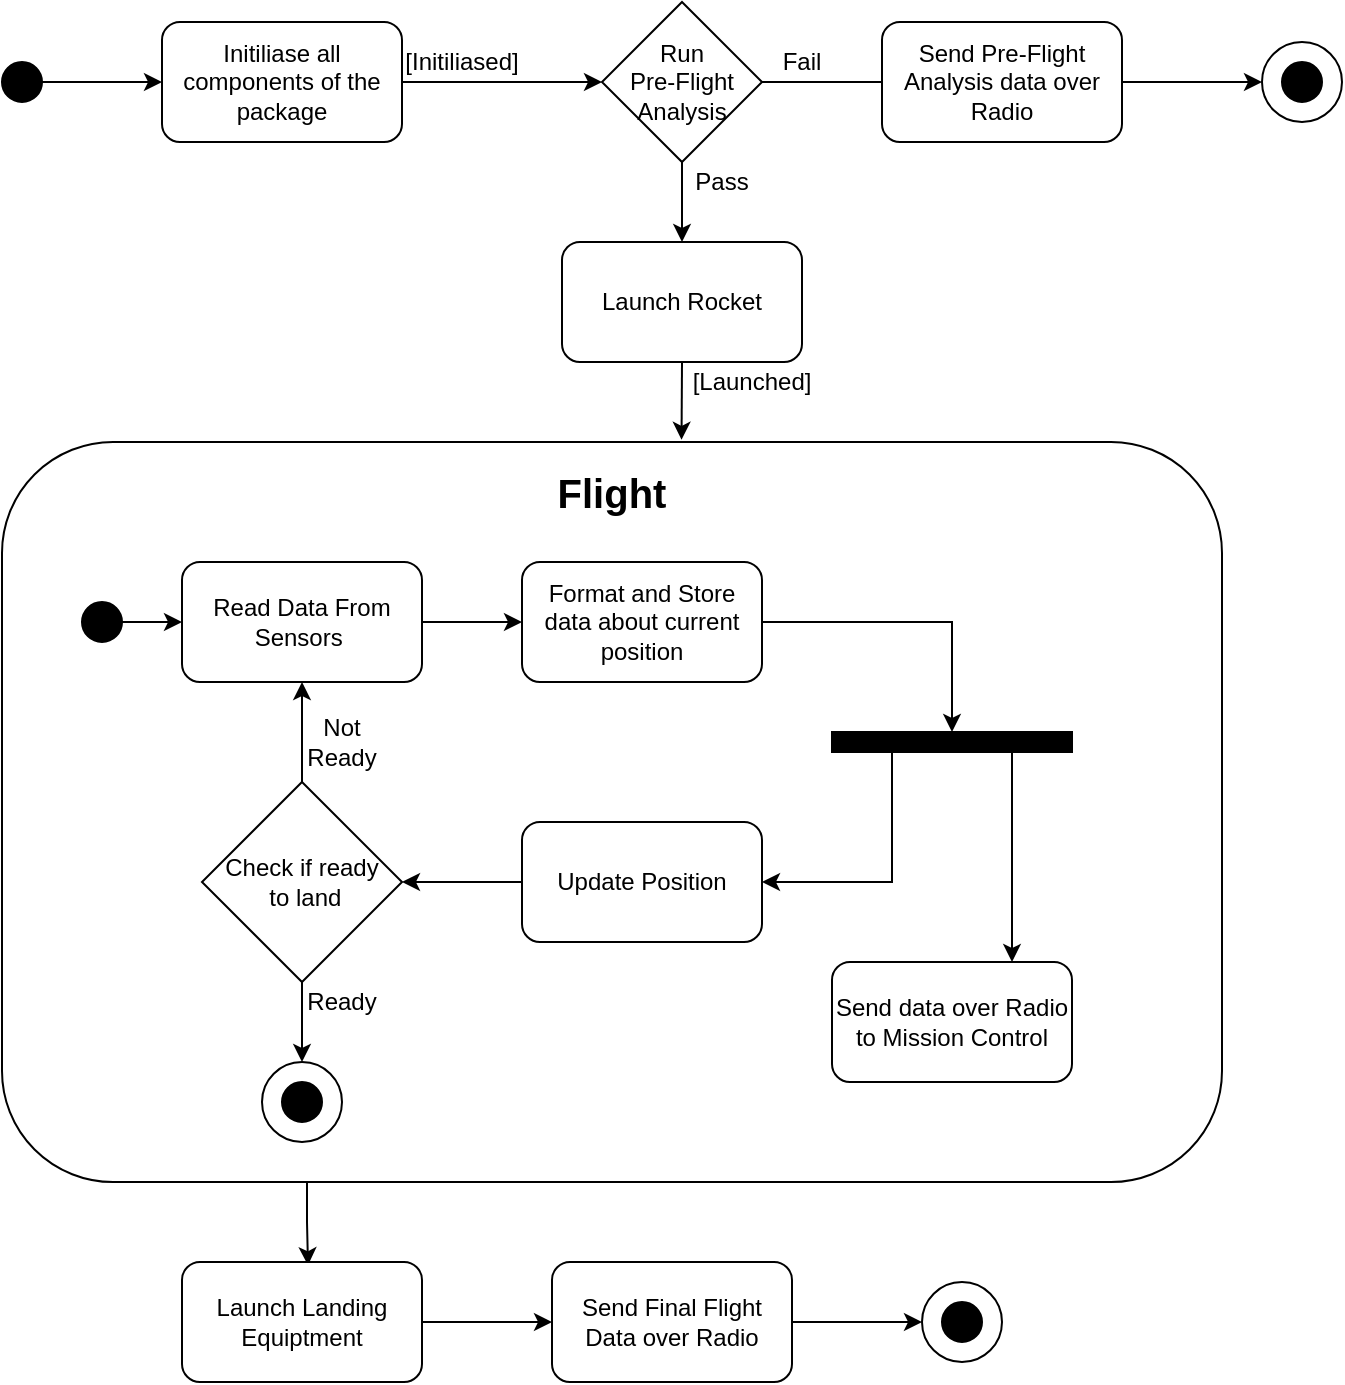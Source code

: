 <mxfile version="13.1.14" type="device"><diagram id="yS_aNqcucyHUDTn_vpQk" name="Page-1"><mxGraphModel dx="2170" dy="970" grid="1" gridSize="10" guides="1" tooltips="1" connect="1" arrows="1" fold="1" page="1" pageScale="1" pageWidth="850" pageHeight="1100" math="0" shadow="0"><root><mxCell id="0"/><mxCell id="1" parent="0"/><mxCell id="UfpehMGr6SqGkFCiVxg8-107" style="edgeStyle=orthogonalEdgeStyle;rounded=0;orthogonalLoop=1;jettySize=auto;html=1;exitX=0.25;exitY=1;exitDx=0;exitDy=0;entryX=0.525;entryY=0.027;entryDx=0;entryDy=0;entryPerimeter=0;" parent="1" source="UfpehMGr6SqGkFCiVxg8-100" target="UfpehMGr6SqGkFCiVxg8-64" edge="1"><mxGeometry relative="1" as="geometry"/></mxCell><mxCell id="UfpehMGr6SqGkFCiVxg8-100" value="" style="rounded=1;whiteSpace=wrap;html=1;fillColor=#FFFFFF;" parent="1" vertex="1"><mxGeometry x="160" y="280" width="610" height="370" as="geometry"/></mxCell><mxCell id="UfpehMGr6SqGkFCiVxg8-7" style="edgeStyle=orthogonalEdgeStyle;rounded=0;orthogonalLoop=1;jettySize=auto;html=1;exitX=1;exitY=0.5;exitDx=0;exitDy=0;entryX=0;entryY=0.5;entryDx=0;entryDy=0;" parent="1" source="UfpehMGr6SqGkFCiVxg8-19" target="UfpehMGr6SqGkFCiVxg8-24" edge="1"><mxGeometry relative="1" as="geometry"><mxPoint x="440" y="100" as="targetPoint"/><mxPoint x="360" y="100" as="sourcePoint"/></mxGeometry></mxCell><mxCell id="UfpehMGr6SqGkFCiVxg8-6" style="edgeStyle=orthogonalEdgeStyle;rounded=0;orthogonalLoop=1;jettySize=auto;html=1;exitX=1;exitY=0.5;exitDx=0;exitDy=0;entryX=0;entryY=0.5;entryDx=0;entryDy=0;" parent="1" source="UfpehMGr6SqGkFCiVxg8-4" target="UfpehMGr6SqGkFCiVxg8-19" edge="1"><mxGeometry relative="1" as="geometry"><mxPoint x="220" y="110" as="targetPoint"/></mxGeometry></mxCell><mxCell id="UfpehMGr6SqGkFCiVxg8-4" value="" style="ellipse;whiteSpace=wrap;html=1;aspect=fixed;fillColor=#000000;" parent="1" vertex="1"><mxGeometry x="160" y="90" width="20" height="20" as="geometry"/></mxCell><mxCell id="UfpehMGr6SqGkFCiVxg8-10" style="edgeStyle=orthogonalEdgeStyle;rounded=0;orthogonalLoop=1;jettySize=auto;html=1;exitX=1;exitY=0.5;exitDx=0;exitDy=0;" parent="1" source="UfpehMGr6SqGkFCiVxg8-24" edge="1"><mxGeometry relative="1" as="geometry"><mxPoint x="640" y="100.0" as="targetPoint"/><mxPoint x="560" y="100" as="sourcePoint"/></mxGeometry></mxCell><mxCell id="UfpehMGr6SqGkFCiVxg8-12" style="edgeStyle=orthogonalEdgeStyle;rounded=0;orthogonalLoop=1;jettySize=auto;html=1;exitX=0.5;exitY=1;exitDx=0;exitDy=0;" parent="1" source="UfpehMGr6SqGkFCiVxg8-24" edge="1"><mxGeometry relative="1" as="geometry"><mxPoint x="500" y="180" as="targetPoint"/><mxPoint x="500" y="130" as="sourcePoint"/></mxGeometry></mxCell><mxCell id="UfpehMGr6SqGkFCiVxg8-9" value="[Initiliased]" style="text;html=1;strokeColor=none;fillColor=none;align=center;verticalAlign=middle;whiteSpace=wrap;rounded=0;" parent="1" vertex="1"><mxGeometry x="370" y="80" width="40" height="20" as="geometry"/></mxCell><mxCell id="UfpehMGr6SqGkFCiVxg8-14" value="Pass" style="text;html=1;strokeColor=none;fillColor=none;align=center;verticalAlign=middle;whiteSpace=wrap;rounded=0;" parent="1" vertex="1"><mxGeometry x="500" y="140" width="40" height="20" as="geometry"/></mxCell><mxCell id="UfpehMGr6SqGkFCiVxg8-15" value="Fail" style="text;html=1;strokeColor=none;fillColor=none;align=center;verticalAlign=middle;whiteSpace=wrap;rounded=0;" parent="1" vertex="1"><mxGeometry x="540" y="80" width="40" height="20" as="geometry"/></mxCell><mxCell id="UfpehMGr6SqGkFCiVxg8-19" value="Initiliase all components of the package" style="rounded=1;whiteSpace=wrap;html=1;fillColor=#FFFFFF;" parent="1" vertex="1"><mxGeometry x="240" y="70" width="120" height="60" as="geometry"/></mxCell><mxCell id="UfpehMGr6SqGkFCiVxg8-23" value="&lt;b&gt;&lt;font style=&quot;font-size: 20px&quot;&gt;Flight&lt;/font&gt;&lt;/b&gt;" style="text;html=1;strokeColor=none;fillColor=none;align=center;verticalAlign=middle;whiteSpace=wrap;rounded=0;" parent="1" vertex="1"><mxGeometry x="435" y="290" width="60" height="30" as="geometry"/></mxCell><mxCell id="UfpehMGr6SqGkFCiVxg8-24" value="Run&lt;br&gt;Pre-Flight Analysis" style="rhombus;whiteSpace=wrap;html=1;fillColor=#FFFFFF;" parent="1" vertex="1"><mxGeometry x="460" y="60" width="80" height="80" as="geometry"/></mxCell><mxCell id="UfpehMGr6SqGkFCiVxg8-32" value="" style="group" parent="1" vertex="1" connectable="0"><mxGeometry x="790" y="80" width="40" height="40" as="geometry"/></mxCell><mxCell id="UfpehMGr6SqGkFCiVxg8-77" value="" style="group" parent="UfpehMGr6SqGkFCiVxg8-32" vertex="1" connectable="0"><mxGeometry width="40" height="40" as="geometry"/></mxCell><mxCell id="UfpehMGr6SqGkFCiVxg8-28" value="" style="ellipse;whiteSpace=wrap;html=1;aspect=fixed;fillColor=#FFFFFF;" parent="UfpehMGr6SqGkFCiVxg8-77" vertex="1"><mxGeometry width="40" height="40" as="geometry"/></mxCell><mxCell id="UfpehMGr6SqGkFCiVxg8-31" value="" style="ellipse;whiteSpace=wrap;html=1;aspect=fixed;fillColor=#000000;" parent="UfpehMGr6SqGkFCiVxg8-77" vertex="1"><mxGeometry x="10" y="10" width="20" height="20" as="geometry"/></mxCell><mxCell id="UfpehMGr6SqGkFCiVxg8-79" value="" style="edgeStyle=orthogonalEdgeStyle;rounded=0;orthogonalLoop=1;jettySize=auto;html=1;" parent="1" source="UfpehMGr6SqGkFCiVxg8-39" target="UfpehMGr6SqGkFCiVxg8-40" edge="1"><mxGeometry relative="1" as="geometry"/></mxCell><mxCell id="UfpehMGr6SqGkFCiVxg8-39" value="" style="ellipse;whiteSpace=wrap;html=1;aspect=fixed;fillColor=#000000;" parent="1" vertex="1"><mxGeometry x="200" y="360" width="20" height="20" as="geometry"/></mxCell><mxCell id="UfpehMGr6SqGkFCiVxg8-80" value="" style="edgeStyle=orthogonalEdgeStyle;rounded=0;orthogonalLoop=1;jettySize=auto;html=1;" parent="1" source="UfpehMGr6SqGkFCiVxg8-40" target="UfpehMGr6SqGkFCiVxg8-52" edge="1"><mxGeometry relative="1" as="geometry"/></mxCell><mxCell id="UfpehMGr6SqGkFCiVxg8-40" value="Read Data From Sensors&amp;nbsp;" style="rounded=1;whiteSpace=wrap;html=1;fillColor=#FFFFFF;" parent="1" vertex="1"><mxGeometry x="250" y="340" width="120" height="60" as="geometry"/></mxCell><mxCell id="UfpehMGr6SqGkFCiVxg8-87" style="edgeStyle=orthogonalEdgeStyle;rounded=0;orthogonalLoop=1;jettySize=auto;html=1;exitX=0;exitY=0.5;exitDx=0;exitDy=0;entryX=1;entryY=0.5;entryDx=0;entryDy=0;" parent="1" source="UfpehMGr6SqGkFCiVxg8-42" target="UfpehMGr6SqGkFCiVxg8-56" edge="1"><mxGeometry relative="1" as="geometry"/></mxCell><mxCell id="UfpehMGr6SqGkFCiVxg8-42" value="Update Position" style="rounded=1;whiteSpace=wrap;html=1;fillColor=#FFFFFF;" parent="1" vertex="1"><mxGeometry x="420" y="470" width="120" height="60" as="geometry"/></mxCell><mxCell id="syji1xhNKChi07bgUDQY-5" value="" style="edgeStyle=orthogonalEdgeStyle;rounded=0;orthogonalLoop=1;jettySize=auto;html=1;entryX=0;entryY=0.5;entryDx=0;entryDy=0;" edge="1" parent="1" source="UfpehMGr6SqGkFCiVxg8-52" target="syji1xhNKChi07bgUDQY-1"><mxGeometry relative="1" as="geometry"><mxPoint x="610" y="370" as="targetPoint"/></mxGeometry></mxCell><mxCell id="UfpehMGr6SqGkFCiVxg8-52" value="Format and Store data about current position" style="rounded=1;whiteSpace=wrap;html=1;fillColor=#FFFFFF;" parent="1" vertex="1"><mxGeometry x="420" y="340" width="120" height="60" as="geometry"/></mxCell><mxCell id="UfpehMGr6SqGkFCiVxg8-88" style="edgeStyle=orthogonalEdgeStyle;rounded=0;orthogonalLoop=1;jettySize=auto;html=1;exitX=0.5;exitY=0;exitDx=0;exitDy=0;entryX=0.5;entryY=1;entryDx=0;entryDy=0;" parent="1" source="UfpehMGr6SqGkFCiVxg8-56" target="UfpehMGr6SqGkFCiVxg8-40" edge="1"><mxGeometry relative="1" as="geometry"/></mxCell><mxCell id="UfpehMGr6SqGkFCiVxg8-99" value="" style="edgeStyle=orthogonalEdgeStyle;rounded=0;orthogonalLoop=1;jettySize=auto;html=1;entryX=0.5;entryY=0;entryDx=0;entryDy=0;" parent="1" source="UfpehMGr6SqGkFCiVxg8-56" target="UfpehMGr6SqGkFCiVxg8-96" edge="1"><mxGeometry relative="1" as="geometry"/></mxCell><mxCell id="UfpehMGr6SqGkFCiVxg8-56" value="&amp;nbsp; &amp;nbsp;Check if ready&amp;nbsp; &amp;nbsp; &amp;nbsp;to land" style="rhombus;whiteSpace=wrap;html=1;fillColor=#FFFFFF;" parent="1" vertex="1"><mxGeometry x="260" y="450" width="100" height="100" as="geometry"/></mxCell><mxCell id="UfpehMGr6SqGkFCiVxg8-108" value="" style="edgeStyle=orthogonalEdgeStyle;rounded=0;orthogonalLoop=1;jettySize=auto;html=1;" parent="1" source="UfpehMGr6SqGkFCiVxg8-64" target="UfpehMGr6SqGkFCiVxg8-74" edge="1"><mxGeometry relative="1" as="geometry"/></mxCell><mxCell id="UfpehMGr6SqGkFCiVxg8-64" value="Launch Landing Equiptment" style="rounded=1;whiteSpace=wrap;html=1;fillColor=#FFFFFF;" parent="1" vertex="1"><mxGeometry x="250" y="690" width="120" height="60" as="geometry"/></mxCell><mxCell id="UfpehMGr6SqGkFCiVxg8-72" value="Send data over Radio to Mission Control" style="rounded=1;whiteSpace=wrap;html=1;fillColor=#FFFFFF;" parent="1" vertex="1"><mxGeometry x="575" y="540" width="120" height="60" as="geometry"/></mxCell><mxCell id="UfpehMGr6SqGkFCiVxg8-110" value="" style="edgeStyle=orthogonalEdgeStyle;rounded=0;orthogonalLoop=1;jettySize=auto;html=1;" parent="1" source="UfpehMGr6SqGkFCiVxg8-74" edge="1"><mxGeometry relative="1" as="geometry"><mxPoint x="620" y="720" as="targetPoint"/></mxGeometry></mxCell><mxCell id="UfpehMGr6SqGkFCiVxg8-74" value="Send Final Flight Data over Radio" style="rounded=1;whiteSpace=wrap;html=1;fillColor=#FFFFFF;" parent="1" vertex="1"><mxGeometry x="435" y="690" width="120" height="60" as="geometry"/></mxCell><mxCell id="UfpehMGr6SqGkFCiVxg8-78" value="" style="edgeStyle=orthogonalEdgeStyle;rounded=0;orthogonalLoop=1;jettySize=auto;html=1;" parent="1" source="UfpehMGr6SqGkFCiVxg8-75" edge="1"><mxGeometry relative="1" as="geometry"><mxPoint x="790" y="100" as="targetPoint"/></mxGeometry></mxCell><mxCell id="UfpehMGr6SqGkFCiVxg8-75" value="Send Pre-Flight Analysis data over Radio" style="rounded=1;whiteSpace=wrap;html=1;fillColor=#FFFFFF;" parent="1" vertex="1"><mxGeometry x="600" y="70" width="120" height="60" as="geometry"/></mxCell><mxCell id="UfpehMGr6SqGkFCiVxg8-94" value="" style="group" parent="1" vertex="1" connectable="0"><mxGeometry x="290" y="590" width="40" height="40" as="geometry"/></mxCell><mxCell id="UfpehMGr6SqGkFCiVxg8-95" value="" style="group" parent="UfpehMGr6SqGkFCiVxg8-94" vertex="1" connectable="0"><mxGeometry width="40" height="40" as="geometry"/></mxCell><mxCell id="UfpehMGr6SqGkFCiVxg8-96" value="" style="ellipse;whiteSpace=wrap;html=1;aspect=fixed;fillColor=#FFFFFF;" parent="UfpehMGr6SqGkFCiVxg8-95" vertex="1"><mxGeometry width="40" height="40" as="geometry"/></mxCell><mxCell id="UfpehMGr6SqGkFCiVxg8-97" value="" style="ellipse;whiteSpace=wrap;html=1;aspect=fixed;fillColor=#000000;" parent="UfpehMGr6SqGkFCiVxg8-95" vertex="1"><mxGeometry x="10" y="10" width="20" height="20" as="geometry"/></mxCell><mxCell id="UfpehMGr6SqGkFCiVxg8-103" style="edgeStyle=orthogonalEdgeStyle;rounded=0;orthogonalLoop=1;jettySize=auto;html=1;exitX=0.5;exitY=1;exitDx=0;exitDy=0;entryX=0.557;entryY=-0.003;entryDx=0;entryDy=0;entryPerimeter=0;" parent="1" source="UfpehMGr6SqGkFCiVxg8-101" target="UfpehMGr6SqGkFCiVxg8-100" edge="1"><mxGeometry relative="1" as="geometry"/></mxCell><mxCell id="UfpehMGr6SqGkFCiVxg8-101" value="Launch Rocket" style="rounded=1;whiteSpace=wrap;html=1;fillColor=#FFFFFF;" parent="1" vertex="1"><mxGeometry x="440" y="180" width="120" height="60" as="geometry"/></mxCell><mxCell id="UfpehMGr6SqGkFCiVxg8-111" value="" style="ellipse;whiteSpace=wrap;html=1;aspect=fixed;fillColor=#FFFFFF;" parent="1" vertex="1"><mxGeometry x="620" y="700" width="40" height="40" as="geometry"/></mxCell><mxCell id="UfpehMGr6SqGkFCiVxg8-112" value="" style="ellipse;whiteSpace=wrap;html=1;aspect=fixed;fillColor=#000000;" parent="1" vertex="1"><mxGeometry x="630" y="710" width="20" height="20" as="geometry"/></mxCell><mxCell id="UfpehMGr6SqGkFCiVxg8-113" value="Ready" style="text;html=1;strokeColor=none;fillColor=none;align=center;verticalAlign=middle;whiteSpace=wrap;rounded=0;" parent="1" vertex="1"><mxGeometry x="310" y="550" width="40" height="20" as="geometry"/></mxCell><mxCell id="UfpehMGr6SqGkFCiVxg8-114" value="Not Ready" style="text;html=1;strokeColor=none;fillColor=none;align=center;verticalAlign=middle;whiteSpace=wrap;rounded=0;" parent="1" vertex="1"><mxGeometry x="310" y="420" width="40" height="20" as="geometry"/></mxCell><mxCell id="syji1xhNKChi07bgUDQY-6" style="edgeStyle=orthogonalEdgeStyle;rounded=0;orthogonalLoop=1;jettySize=auto;html=1;exitX=1;exitY=0.25;exitDx=0;exitDy=0;entryX=0.75;entryY=0;entryDx=0;entryDy=0;" edge="1" parent="1" source="syji1xhNKChi07bgUDQY-1" target="UfpehMGr6SqGkFCiVxg8-72"><mxGeometry relative="1" as="geometry"/></mxCell><mxCell id="syji1xhNKChi07bgUDQY-7" style="edgeStyle=orthogonalEdgeStyle;rounded=0;orthogonalLoop=1;jettySize=auto;html=1;exitX=1;exitY=0.75;exitDx=0;exitDy=0;entryX=1;entryY=0.5;entryDx=0;entryDy=0;" edge="1" parent="1" source="syji1xhNKChi07bgUDQY-1" target="UfpehMGr6SqGkFCiVxg8-42"><mxGeometry relative="1" as="geometry"/></mxCell><mxCell id="syji1xhNKChi07bgUDQY-1" value="" style="rounded=0;whiteSpace=wrap;html=1;fillColor=#000000;rotation=90;" vertex="1" parent="1"><mxGeometry x="630" y="370" width="10" height="120" as="geometry"/></mxCell><mxCell id="syji1xhNKChi07bgUDQY-9" value="[Launched]" style="text;html=1;strokeColor=none;fillColor=none;align=center;verticalAlign=middle;whiteSpace=wrap;rounded=0;" vertex="1" parent="1"><mxGeometry x="515" y="240" width="40" height="20" as="geometry"/></mxCell></root></mxGraphModel></diagram></mxfile>